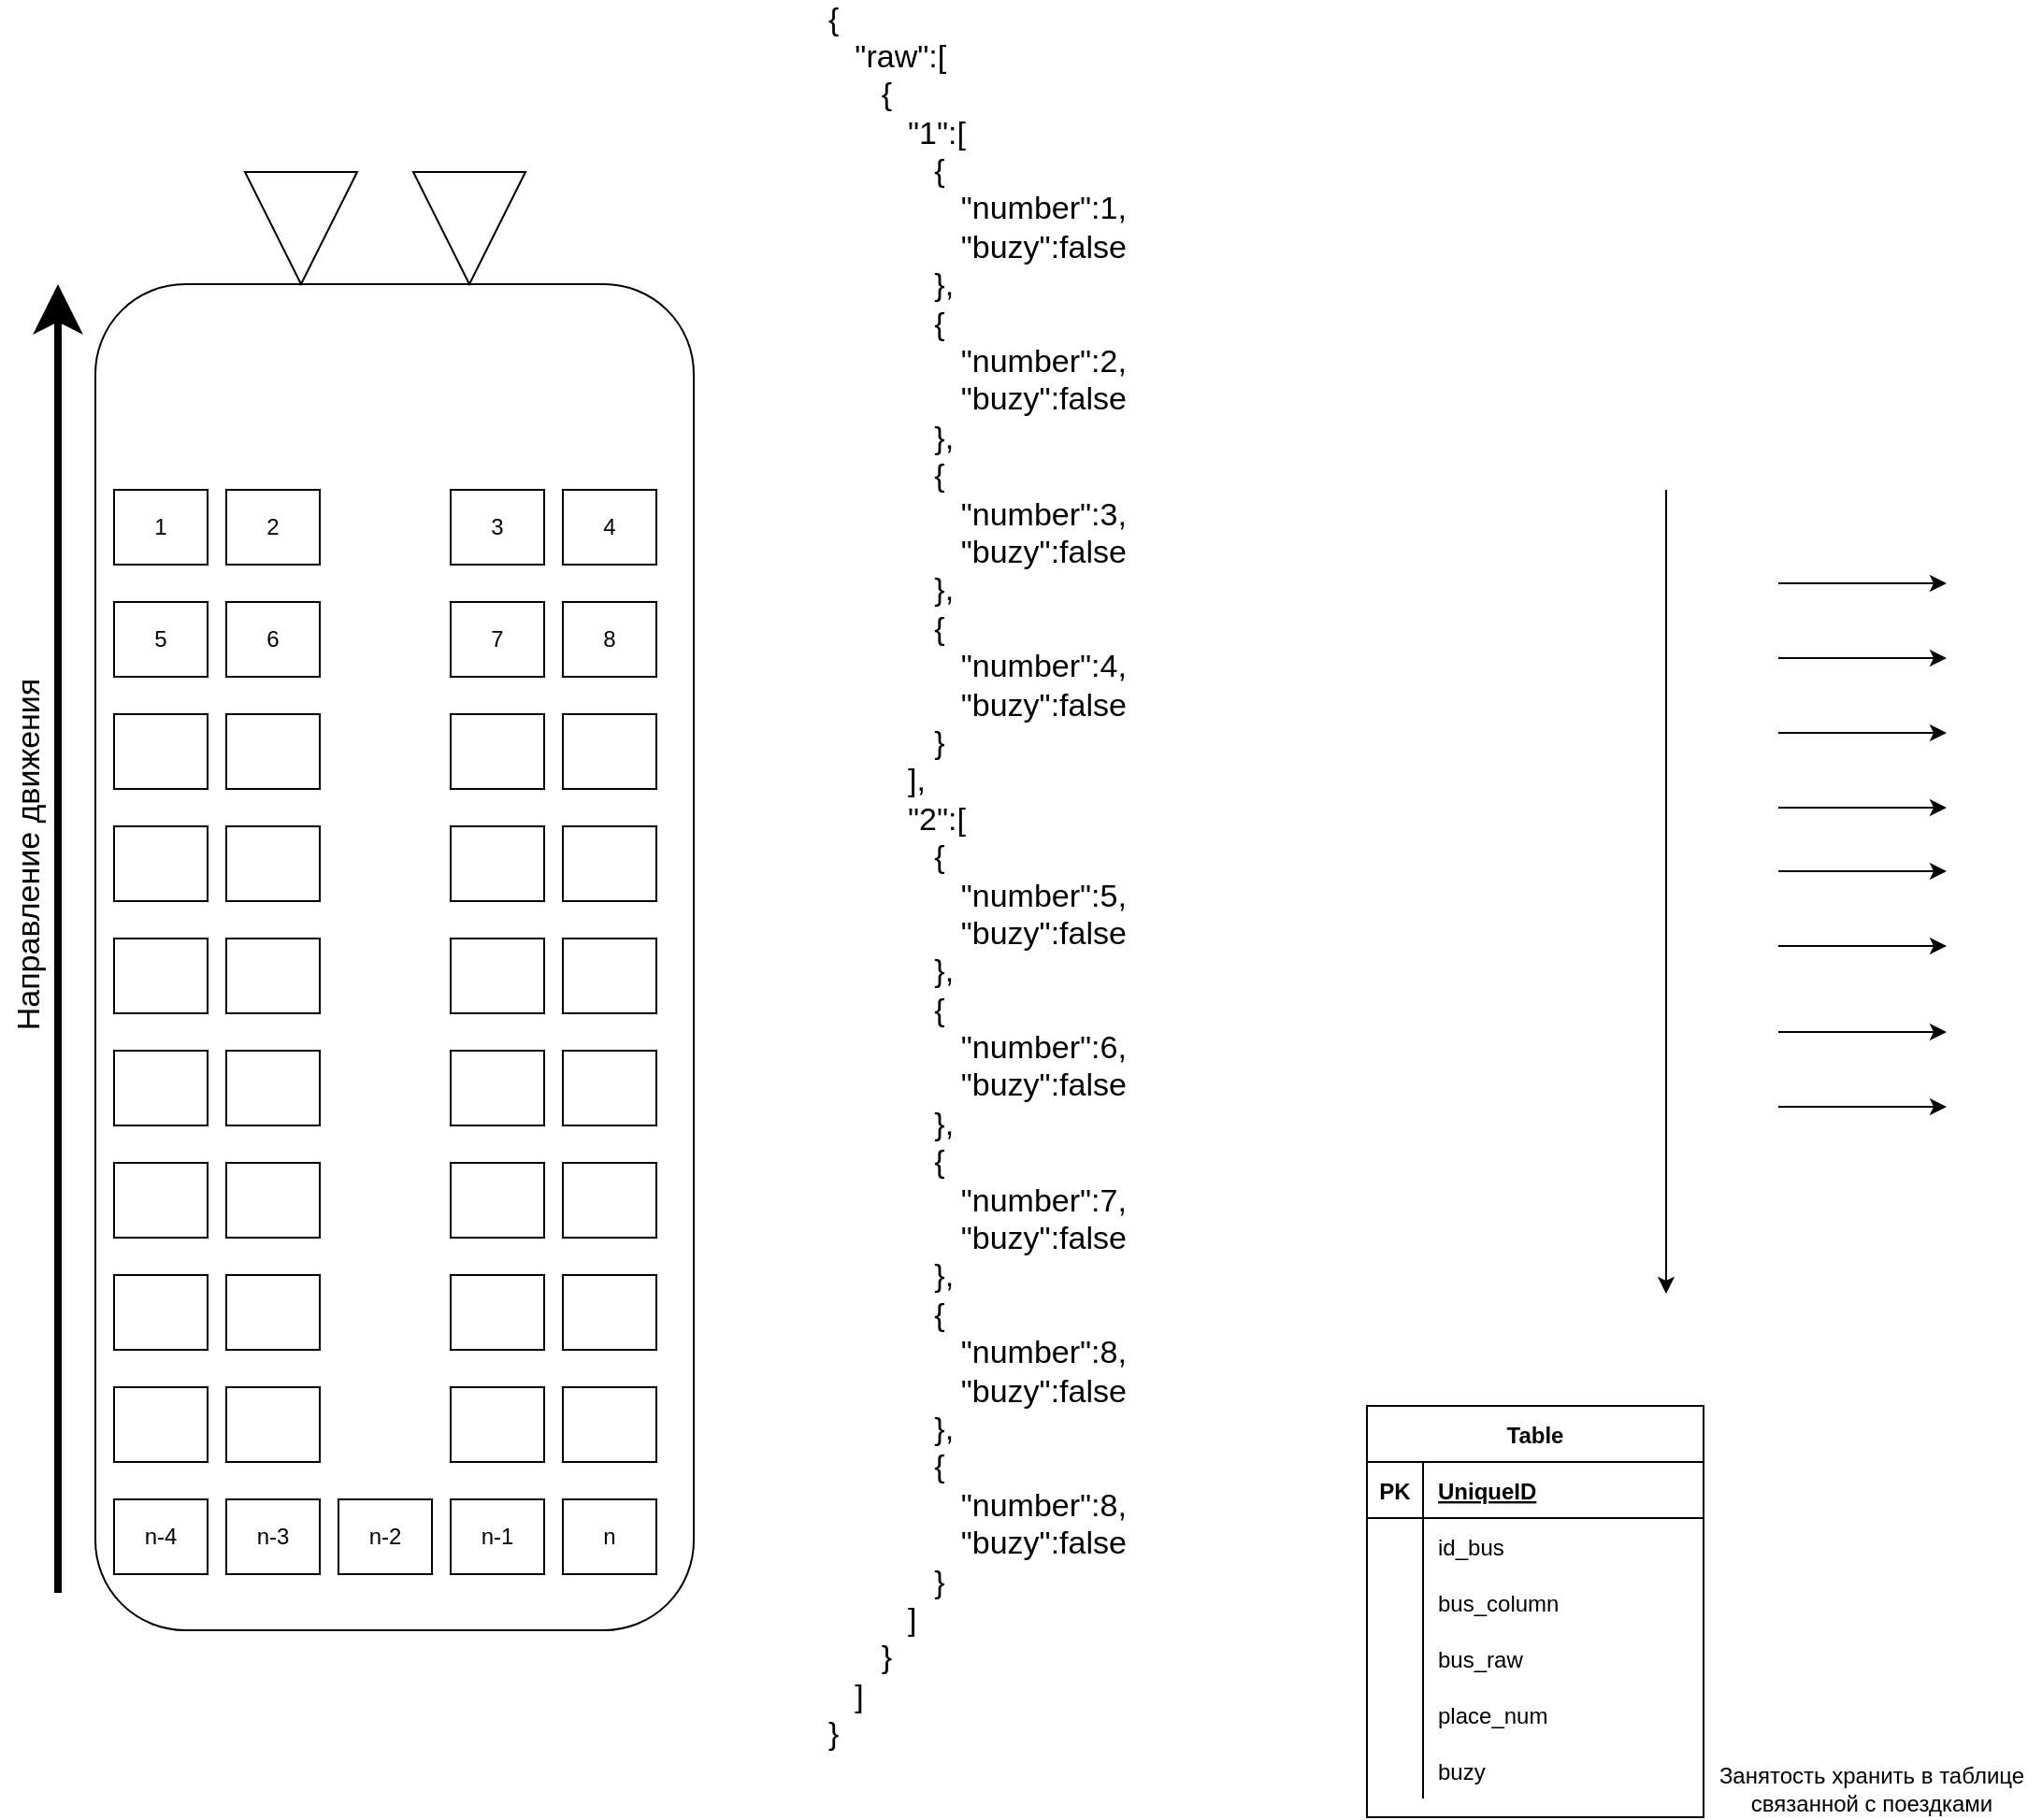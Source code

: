 <mxfile version="17.4.0" type="github">
  <diagram id="b3XC17gunavCgphueKgI" name="Page-1">
    <mxGraphModel dx="1422" dy="1589" grid="1" gridSize="10" guides="1" tooltips="1" connect="1" arrows="1" fold="1" page="1" pageScale="1" pageWidth="1169" pageHeight="827" math="0" shadow="0">
      <root>
        <mxCell id="0" />
        <mxCell id="1" parent="0" />
        <mxCell id="M9gebiJscFenburEuLng-1" value="" style="rounded=1;whiteSpace=wrap;html=1;" parent="1" vertex="1">
          <mxGeometry x="80" y="100" width="320" height="720" as="geometry" />
        </mxCell>
        <mxCell id="M9gebiJscFenburEuLng-2" value="1" style="rounded=0;whiteSpace=wrap;html=1;" parent="1" vertex="1">
          <mxGeometry x="90" y="210" width="50" height="40" as="geometry" />
        </mxCell>
        <mxCell id="M9gebiJscFenburEuLng-3" value="" style="triangle;whiteSpace=wrap;html=1;rotation=90;" parent="1" vertex="1">
          <mxGeometry x="160" y="40" width="60" height="60" as="geometry" />
        </mxCell>
        <mxCell id="M9gebiJscFenburEuLng-4" value="" style="triangle;whiteSpace=wrap;html=1;rotation=90;" parent="1" vertex="1">
          <mxGeometry x="250" y="40" width="60" height="60" as="geometry" />
        </mxCell>
        <mxCell id="M9gebiJscFenburEuLng-5" value="" style="endArrow=classic;html=1;rounded=0;endSize=14;strokeWidth=4;" parent="1" edge="1">
          <mxGeometry width="50" height="50" relative="1" as="geometry">
            <mxPoint x="60" y="800" as="sourcePoint" />
            <mxPoint x="60" y="100" as="targetPoint" />
          </mxGeometry>
        </mxCell>
        <mxCell id="M9gebiJscFenburEuLng-6" value="&lt;font style=&quot;font-size: 17px&quot;&gt;Направление движения&lt;/font&gt;" style="text;html=1;strokeColor=none;fillColor=none;align=center;verticalAlign=middle;whiteSpace=wrap;rounded=0;rotation=-90;" parent="1" vertex="1">
          <mxGeometry x="-110" y="390" width="310" height="30" as="geometry" />
        </mxCell>
        <mxCell id="M9gebiJscFenburEuLng-7" value="2" style="rounded=0;whiteSpace=wrap;html=1;" parent="1" vertex="1">
          <mxGeometry x="150" y="210" width="50" height="40" as="geometry" />
        </mxCell>
        <mxCell id="M9gebiJscFenburEuLng-8" value="5" style="rounded=0;whiteSpace=wrap;html=1;" parent="1" vertex="1">
          <mxGeometry x="90" y="270" width="50" height="40" as="geometry" />
        </mxCell>
        <mxCell id="M9gebiJscFenburEuLng-9" value="6" style="rounded=0;whiteSpace=wrap;html=1;" parent="1" vertex="1">
          <mxGeometry x="150" y="270" width="50" height="40" as="geometry" />
        </mxCell>
        <mxCell id="M9gebiJscFenburEuLng-10" value="" style="rounded=0;whiteSpace=wrap;html=1;" parent="1" vertex="1">
          <mxGeometry x="90" y="330" width="50" height="40" as="geometry" />
        </mxCell>
        <mxCell id="M9gebiJscFenburEuLng-11" value="" style="rounded=0;whiteSpace=wrap;html=1;" parent="1" vertex="1">
          <mxGeometry x="150" y="330" width="50" height="40" as="geometry" />
        </mxCell>
        <mxCell id="M9gebiJscFenburEuLng-12" value="" style="rounded=0;whiteSpace=wrap;html=1;" parent="1" vertex="1">
          <mxGeometry x="90" y="390" width="50" height="40" as="geometry" />
        </mxCell>
        <mxCell id="M9gebiJscFenburEuLng-13" value="" style="rounded=0;whiteSpace=wrap;html=1;" parent="1" vertex="1">
          <mxGeometry x="150" y="390" width="50" height="40" as="geometry" />
        </mxCell>
        <mxCell id="M9gebiJscFenburEuLng-14" value="" style="rounded=0;whiteSpace=wrap;html=1;" parent="1" vertex="1">
          <mxGeometry x="90" y="450" width="50" height="40" as="geometry" />
        </mxCell>
        <mxCell id="M9gebiJscFenburEuLng-15" value="" style="rounded=0;whiteSpace=wrap;html=1;" parent="1" vertex="1">
          <mxGeometry x="150" y="450" width="50" height="40" as="geometry" />
        </mxCell>
        <mxCell id="M9gebiJscFenburEuLng-16" value="" style="rounded=0;whiteSpace=wrap;html=1;" parent="1" vertex="1">
          <mxGeometry x="90" y="510" width="50" height="40" as="geometry" />
        </mxCell>
        <mxCell id="M9gebiJscFenburEuLng-17" value="" style="rounded=0;whiteSpace=wrap;html=1;" parent="1" vertex="1">
          <mxGeometry x="150" y="510" width="50" height="40" as="geometry" />
        </mxCell>
        <mxCell id="M9gebiJscFenburEuLng-18" value="" style="rounded=0;whiteSpace=wrap;html=1;" parent="1" vertex="1">
          <mxGeometry x="90" y="570" width="50" height="40" as="geometry" />
        </mxCell>
        <mxCell id="M9gebiJscFenburEuLng-19" value="" style="rounded=0;whiteSpace=wrap;html=1;" parent="1" vertex="1">
          <mxGeometry x="150" y="570" width="50" height="40" as="geometry" />
        </mxCell>
        <mxCell id="M9gebiJscFenburEuLng-20" value="" style="rounded=0;whiteSpace=wrap;html=1;" parent="1" vertex="1">
          <mxGeometry x="90" y="630" width="50" height="40" as="geometry" />
        </mxCell>
        <mxCell id="M9gebiJscFenburEuLng-21" value="" style="rounded=0;whiteSpace=wrap;html=1;" parent="1" vertex="1">
          <mxGeometry x="150" y="630" width="50" height="40" as="geometry" />
        </mxCell>
        <mxCell id="M9gebiJscFenburEuLng-22" value="3" style="rounded=0;whiteSpace=wrap;html=1;" parent="1" vertex="1">
          <mxGeometry x="270" y="210" width="50" height="40" as="geometry" />
        </mxCell>
        <mxCell id="M9gebiJscFenburEuLng-23" value="4" style="rounded=0;whiteSpace=wrap;html=1;" parent="1" vertex="1">
          <mxGeometry x="330" y="210" width="50" height="40" as="geometry" />
        </mxCell>
        <mxCell id="M9gebiJscFenburEuLng-24" value="7" style="rounded=0;whiteSpace=wrap;html=1;" parent="1" vertex="1">
          <mxGeometry x="270" y="270" width="50" height="40" as="geometry" />
        </mxCell>
        <mxCell id="M9gebiJscFenburEuLng-25" value="8" style="rounded=0;whiteSpace=wrap;html=1;" parent="1" vertex="1">
          <mxGeometry x="330" y="270" width="50" height="40" as="geometry" />
        </mxCell>
        <mxCell id="M9gebiJscFenburEuLng-26" value="" style="rounded=0;whiteSpace=wrap;html=1;" parent="1" vertex="1">
          <mxGeometry x="270" y="330" width="50" height="40" as="geometry" />
        </mxCell>
        <mxCell id="M9gebiJscFenburEuLng-27" value="" style="rounded=0;whiteSpace=wrap;html=1;" parent="1" vertex="1">
          <mxGeometry x="330" y="330" width="50" height="40" as="geometry" />
        </mxCell>
        <mxCell id="M9gebiJscFenburEuLng-28" value="" style="rounded=0;whiteSpace=wrap;html=1;" parent="1" vertex="1">
          <mxGeometry x="270" y="390" width="50" height="40" as="geometry" />
        </mxCell>
        <mxCell id="M9gebiJscFenburEuLng-29" value="" style="rounded=0;whiteSpace=wrap;html=1;" parent="1" vertex="1">
          <mxGeometry x="330" y="390" width="50" height="40" as="geometry" />
        </mxCell>
        <mxCell id="M9gebiJscFenburEuLng-30" value="" style="rounded=0;whiteSpace=wrap;html=1;" parent="1" vertex="1">
          <mxGeometry x="270" y="450" width="50" height="40" as="geometry" />
        </mxCell>
        <mxCell id="M9gebiJscFenburEuLng-31" value="" style="rounded=0;whiteSpace=wrap;html=1;" parent="1" vertex="1">
          <mxGeometry x="330" y="450" width="50" height="40" as="geometry" />
        </mxCell>
        <mxCell id="M9gebiJscFenburEuLng-32" value="" style="rounded=0;whiteSpace=wrap;html=1;" parent="1" vertex="1">
          <mxGeometry x="270" y="510" width="50" height="40" as="geometry" />
        </mxCell>
        <mxCell id="M9gebiJscFenburEuLng-33" value="" style="rounded=0;whiteSpace=wrap;html=1;" parent="1" vertex="1">
          <mxGeometry x="330" y="510" width="50" height="40" as="geometry" />
        </mxCell>
        <mxCell id="M9gebiJscFenburEuLng-34" value="" style="rounded=0;whiteSpace=wrap;html=1;" parent="1" vertex="1">
          <mxGeometry x="270" y="570" width="50" height="40" as="geometry" />
        </mxCell>
        <mxCell id="M9gebiJscFenburEuLng-35" value="" style="rounded=0;whiteSpace=wrap;html=1;" parent="1" vertex="1">
          <mxGeometry x="330" y="570" width="50" height="40" as="geometry" />
        </mxCell>
        <mxCell id="M9gebiJscFenburEuLng-36" value="" style="rounded=0;whiteSpace=wrap;html=1;" parent="1" vertex="1">
          <mxGeometry x="270" y="630" width="50" height="40" as="geometry" />
        </mxCell>
        <mxCell id="M9gebiJscFenburEuLng-37" value="" style="rounded=0;whiteSpace=wrap;html=1;" parent="1" vertex="1">
          <mxGeometry x="330" y="630" width="50" height="40" as="geometry" />
        </mxCell>
        <mxCell id="M9gebiJscFenburEuLng-38" value="" style="rounded=0;whiteSpace=wrap;html=1;" parent="1" vertex="1">
          <mxGeometry x="90" y="690" width="50" height="40" as="geometry" />
        </mxCell>
        <mxCell id="M9gebiJscFenburEuLng-39" value="" style="rounded=0;whiteSpace=wrap;html=1;" parent="1" vertex="1">
          <mxGeometry x="150" y="690" width="50" height="40" as="geometry" />
        </mxCell>
        <mxCell id="M9gebiJscFenburEuLng-40" value="" style="rounded=0;whiteSpace=wrap;html=1;" parent="1" vertex="1">
          <mxGeometry x="270" y="690" width="50" height="40" as="geometry" />
        </mxCell>
        <mxCell id="M9gebiJscFenburEuLng-41" value="" style="rounded=0;whiteSpace=wrap;html=1;" parent="1" vertex="1">
          <mxGeometry x="330" y="690" width="50" height="40" as="geometry" />
        </mxCell>
        <mxCell id="M9gebiJscFenburEuLng-42" value="n-4" style="rounded=0;whiteSpace=wrap;html=1;" parent="1" vertex="1">
          <mxGeometry x="90" y="750" width="50" height="40" as="geometry" />
        </mxCell>
        <mxCell id="M9gebiJscFenburEuLng-43" value="n-3" style="rounded=0;whiteSpace=wrap;html=1;" parent="1" vertex="1">
          <mxGeometry x="150" y="750" width="50" height="40" as="geometry" />
        </mxCell>
        <mxCell id="M9gebiJscFenburEuLng-44" value="n-1" style="rounded=0;whiteSpace=wrap;html=1;" parent="1" vertex="1">
          <mxGeometry x="270" y="750" width="50" height="40" as="geometry" />
        </mxCell>
        <mxCell id="M9gebiJscFenburEuLng-45" value="n" style="rounded=0;whiteSpace=wrap;html=1;" parent="1" vertex="1">
          <mxGeometry x="330" y="750" width="50" height="40" as="geometry" />
        </mxCell>
        <mxCell id="M9gebiJscFenburEuLng-46" value="n-2" style="rounded=0;whiteSpace=wrap;html=1;" parent="1" vertex="1">
          <mxGeometry x="210" y="750" width="50" height="40" as="geometry" />
        </mxCell>
        <mxCell id="M9gebiJscFenburEuLng-47" value="&lt;div&gt;{&lt;/div&gt;&lt;div&gt;&amp;nbsp; &amp;nbsp;&quot;raw&quot;:[&lt;/div&gt;&lt;div&gt;&amp;nbsp; &amp;nbsp; &amp;nbsp; {&lt;/div&gt;&lt;div&gt;&amp;nbsp; &amp;nbsp; &amp;nbsp; &amp;nbsp; &amp;nbsp;&quot;1&quot;:[&lt;/div&gt;&lt;div&gt;&amp;nbsp; &amp;nbsp; &amp;nbsp; &amp;nbsp; &amp;nbsp; &amp;nbsp; {&lt;/div&gt;&lt;div&gt;&amp;nbsp; &amp;nbsp; &amp;nbsp; &amp;nbsp; &amp;nbsp; &amp;nbsp; &amp;nbsp; &amp;nbsp;&quot;number&quot;:1,&lt;/div&gt;&lt;div&gt;&amp;nbsp; &amp;nbsp; &amp;nbsp; &amp;nbsp; &amp;nbsp; &amp;nbsp; &amp;nbsp; &amp;nbsp;&quot;buzy&quot;:false&lt;/div&gt;&lt;div&gt;&amp;nbsp; &amp;nbsp; &amp;nbsp; &amp;nbsp; &amp;nbsp; &amp;nbsp; },&lt;/div&gt;&lt;div&gt;&amp;nbsp; &amp;nbsp; &amp;nbsp; &amp;nbsp; &amp;nbsp; &amp;nbsp; {&lt;/div&gt;&lt;div&gt;&amp;nbsp; &amp;nbsp; &amp;nbsp; &amp;nbsp; &amp;nbsp; &amp;nbsp; &amp;nbsp; &amp;nbsp;&quot;number&quot;:2,&lt;/div&gt;&lt;div&gt;&amp;nbsp; &amp;nbsp; &amp;nbsp; &amp;nbsp; &amp;nbsp; &amp;nbsp; &amp;nbsp; &amp;nbsp;&quot;buzy&quot;:false&lt;/div&gt;&lt;div&gt;&amp;nbsp; &amp;nbsp; &amp;nbsp; &amp;nbsp; &amp;nbsp; &amp;nbsp; },&lt;/div&gt;&lt;div&gt;&amp;nbsp; &amp;nbsp; &amp;nbsp; &amp;nbsp; &amp;nbsp; &amp;nbsp; {&lt;/div&gt;&lt;div&gt;&amp;nbsp; &amp;nbsp; &amp;nbsp; &amp;nbsp; &amp;nbsp; &amp;nbsp; &amp;nbsp; &amp;nbsp;&quot;number&quot;:3,&lt;/div&gt;&lt;div&gt;&amp;nbsp; &amp;nbsp; &amp;nbsp; &amp;nbsp; &amp;nbsp; &amp;nbsp; &amp;nbsp; &amp;nbsp;&quot;buzy&quot;:false&lt;/div&gt;&lt;div&gt;&amp;nbsp; &amp;nbsp; &amp;nbsp; &amp;nbsp; &amp;nbsp; &amp;nbsp; },&lt;/div&gt;&lt;div&gt;&amp;nbsp; &amp;nbsp; &amp;nbsp; &amp;nbsp; &amp;nbsp; &amp;nbsp; {&lt;/div&gt;&lt;div&gt;&amp;nbsp; &amp;nbsp; &amp;nbsp; &amp;nbsp; &amp;nbsp; &amp;nbsp; &amp;nbsp; &amp;nbsp;&quot;number&quot;:4,&lt;/div&gt;&lt;div&gt;&amp;nbsp; &amp;nbsp; &amp;nbsp; &amp;nbsp; &amp;nbsp; &amp;nbsp; &amp;nbsp; &amp;nbsp;&quot;buzy&quot;:false&lt;/div&gt;&lt;div&gt;&amp;nbsp; &amp;nbsp; &amp;nbsp; &amp;nbsp; &amp;nbsp; &amp;nbsp; }&lt;/div&gt;&lt;div&gt;&amp;nbsp; &amp;nbsp; &amp;nbsp; &amp;nbsp; &amp;nbsp;],&lt;/div&gt;&lt;div&gt;&amp;nbsp; &amp;nbsp; &amp;nbsp; &amp;nbsp; &amp;nbsp;&quot;2&quot;:[&lt;/div&gt;&lt;div&gt;&amp;nbsp; &amp;nbsp; &amp;nbsp; &amp;nbsp; &amp;nbsp; &amp;nbsp; {&lt;/div&gt;&lt;div&gt;&amp;nbsp; &amp;nbsp; &amp;nbsp; &amp;nbsp; &amp;nbsp; &amp;nbsp; &amp;nbsp; &amp;nbsp;&quot;number&quot;:5,&lt;/div&gt;&lt;div&gt;&amp;nbsp; &amp;nbsp; &amp;nbsp; &amp;nbsp; &amp;nbsp; &amp;nbsp; &amp;nbsp; &amp;nbsp;&quot;buzy&quot;:false&lt;/div&gt;&lt;div&gt;&amp;nbsp; &amp;nbsp; &amp;nbsp; &amp;nbsp; &amp;nbsp; &amp;nbsp; },&lt;/div&gt;&lt;div&gt;&amp;nbsp; &amp;nbsp; &amp;nbsp; &amp;nbsp; &amp;nbsp; &amp;nbsp; {&lt;/div&gt;&lt;div&gt;&amp;nbsp; &amp;nbsp; &amp;nbsp; &amp;nbsp; &amp;nbsp; &amp;nbsp; &amp;nbsp; &amp;nbsp;&quot;number&quot;:6,&lt;/div&gt;&lt;div&gt;&amp;nbsp; &amp;nbsp; &amp;nbsp; &amp;nbsp; &amp;nbsp; &amp;nbsp; &amp;nbsp; &amp;nbsp;&quot;buzy&quot;:false&lt;/div&gt;&lt;div&gt;&amp;nbsp; &amp;nbsp; &amp;nbsp; &amp;nbsp; &amp;nbsp; &amp;nbsp; },&lt;/div&gt;&lt;div&gt;&amp;nbsp; &amp;nbsp; &amp;nbsp; &amp;nbsp; &amp;nbsp; &amp;nbsp; {&lt;/div&gt;&lt;div&gt;&amp;nbsp; &amp;nbsp; &amp;nbsp; &amp;nbsp; &amp;nbsp; &amp;nbsp; &amp;nbsp; &amp;nbsp;&quot;number&quot;:7,&lt;/div&gt;&lt;div&gt;&amp;nbsp; &amp;nbsp; &amp;nbsp; &amp;nbsp; &amp;nbsp; &amp;nbsp; &amp;nbsp; &amp;nbsp;&quot;buzy&quot;:false&lt;/div&gt;&lt;div&gt;&amp;nbsp; &amp;nbsp; &amp;nbsp; &amp;nbsp; &amp;nbsp; &amp;nbsp; },&lt;/div&gt;&lt;div&gt;&amp;nbsp; &amp;nbsp; &amp;nbsp; &amp;nbsp; &amp;nbsp; &amp;nbsp; {&lt;/div&gt;&lt;div&gt;&amp;nbsp; &amp;nbsp; &amp;nbsp; &amp;nbsp; &amp;nbsp; &amp;nbsp; &amp;nbsp; &amp;nbsp;&quot;number&quot;:8,&lt;/div&gt;&lt;div&gt;&amp;nbsp; &amp;nbsp; &amp;nbsp; &amp;nbsp; &amp;nbsp; &amp;nbsp; &amp;nbsp; &amp;nbsp;&quot;buzy&quot;:false&lt;/div&gt;&lt;div&gt;&amp;nbsp; &amp;nbsp; &amp;nbsp; &amp;nbsp; &amp;nbsp; &amp;nbsp; },&lt;/div&gt;&lt;div&gt;&amp;nbsp; &amp;nbsp; &amp;nbsp; &amp;nbsp; &amp;nbsp; &amp;nbsp; {&lt;/div&gt;&lt;div&gt;&amp;nbsp; &amp;nbsp; &amp;nbsp; &amp;nbsp; &amp;nbsp; &amp;nbsp; &amp;nbsp; &amp;nbsp;&quot;number&quot;:8,&lt;/div&gt;&lt;div&gt;&amp;nbsp; &amp;nbsp; &amp;nbsp; &amp;nbsp; &amp;nbsp; &amp;nbsp; &amp;nbsp; &amp;nbsp;&quot;buzy&quot;:false&lt;/div&gt;&lt;div&gt;&amp;nbsp; &amp;nbsp; &amp;nbsp; &amp;nbsp; &amp;nbsp; &amp;nbsp; }&lt;/div&gt;&lt;div&gt;&amp;nbsp; &amp;nbsp; &amp;nbsp; &amp;nbsp; &amp;nbsp;]&lt;/div&gt;&lt;div&gt;&amp;nbsp; &amp;nbsp; &amp;nbsp; }&lt;/div&gt;&lt;div&gt;&amp;nbsp; &amp;nbsp;]&lt;/div&gt;&lt;div&gt;}&lt;/div&gt;" style="text;html=1;strokeColor=none;fillColor=none;align=left;verticalAlign=middle;whiteSpace=wrap;rounded=0;fontSize=17;" parent="1" vertex="1">
          <mxGeometry x="470" y="7" width="180" height="820" as="geometry" />
        </mxCell>
        <mxCell id="0ix4LC4v-J1pt3PX7oSY-1" value="" style="endArrow=classic;html=1;rounded=0;" edge="1" parent="1">
          <mxGeometry width="50" height="50" relative="1" as="geometry">
            <mxPoint x="920" y="210" as="sourcePoint" />
            <mxPoint x="920" y="640" as="targetPoint" />
          </mxGeometry>
        </mxCell>
        <mxCell id="0ix4LC4v-J1pt3PX7oSY-2" value="" style="endArrow=classic;html=1;rounded=0;" edge="1" parent="1">
          <mxGeometry width="50" height="50" relative="1" as="geometry">
            <mxPoint x="980" y="260" as="sourcePoint" />
            <mxPoint x="1070" y="260" as="targetPoint" />
          </mxGeometry>
        </mxCell>
        <mxCell id="0ix4LC4v-J1pt3PX7oSY-3" value="" style="endArrow=classic;html=1;rounded=0;" edge="1" parent="1">
          <mxGeometry width="50" height="50" relative="1" as="geometry">
            <mxPoint x="980" y="300" as="sourcePoint" />
            <mxPoint x="1070" y="300" as="targetPoint" />
          </mxGeometry>
        </mxCell>
        <mxCell id="0ix4LC4v-J1pt3PX7oSY-4" value="" style="endArrow=classic;html=1;rounded=0;" edge="1" parent="1">
          <mxGeometry width="50" height="50" relative="1" as="geometry">
            <mxPoint x="980" y="340" as="sourcePoint" />
            <mxPoint x="1070" y="340" as="targetPoint" />
          </mxGeometry>
        </mxCell>
        <mxCell id="0ix4LC4v-J1pt3PX7oSY-5" value="" style="endArrow=classic;html=1;rounded=0;" edge="1" parent="1">
          <mxGeometry width="50" height="50" relative="1" as="geometry">
            <mxPoint x="980" y="380" as="sourcePoint" />
            <mxPoint x="1070" y="380" as="targetPoint" />
          </mxGeometry>
        </mxCell>
        <mxCell id="0ix4LC4v-J1pt3PX7oSY-6" value="" style="endArrow=classic;html=1;rounded=0;" edge="1" parent="1">
          <mxGeometry width="50" height="50" relative="1" as="geometry">
            <mxPoint x="980" y="414" as="sourcePoint" />
            <mxPoint x="1070" y="414" as="targetPoint" />
          </mxGeometry>
        </mxCell>
        <mxCell id="0ix4LC4v-J1pt3PX7oSY-7" value="" style="endArrow=classic;html=1;rounded=0;" edge="1" parent="1">
          <mxGeometry width="50" height="50" relative="1" as="geometry">
            <mxPoint x="980" y="454" as="sourcePoint" />
            <mxPoint x="1070" y="454" as="targetPoint" />
          </mxGeometry>
        </mxCell>
        <mxCell id="0ix4LC4v-J1pt3PX7oSY-8" value="" style="endArrow=classic;html=1;rounded=0;" edge="1" parent="1">
          <mxGeometry width="50" height="50" relative="1" as="geometry">
            <mxPoint x="980" y="500" as="sourcePoint" />
            <mxPoint x="1070" y="500" as="targetPoint" />
          </mxGeometry>
        </mxCell>
        <mxCell id="0ix4LC4v-J1pt3PX7oSY-9" value="" style="endArrow=classic;html=1;rounded=0;" edge="1" parent="1">
          <mxGeometry width="50" height="50" relative="1" as="geometry">
            <mxPoint x="980" y="540" as="sourcePoint" />
            <mxPoint x="1070" y="540" as="targetPoint" />
          </mxGeometry>
        </mxCell>
        <mxCell id="0ix4LC4v-J1pt3PX7oSY-10" value="Table" style="shape=table;startSize=30;container=1;collapsible=1;childLayout=tableLayout;fixedRows=1;rowLines=0;fontStyle=1;align=center;resizeLast=1;" vertex="1" parent="1">
          <mxGeometry x="760" y="700" width="180" height="220" as="geometry" />
        </mxCell>
        <mxCell id="0ix4LC4v-J1pt3PX7oSY-11" value="" style="shape=tableRow;horizontal=0;startSize=0;swimlaneHead=0;swimlaneBody=0;fillColor=none;collapsible=0;dropTarget=0;points=[[0,0.5],[1,0.5]];portConstraint=eastwest;top=0;left=0;right=0;bottom=1;" vertex="1" parent="0ix4LC4v-J1pt3PX7oSY-10">
          <mxGeometry y="30" width="180" height="30" as="geometry" />
        </mxCell>
        <mxCell id="0ix4LC4v-J1pt3PX7oSY-12" value="PK" style="shape=partialRectangle;connectable=0;fillColor=none;top=0;left=0;bottom=0;right=0;fontStyle=1;overflow=hidden;" vertex="1" parent="0ix4LC4v-J1pt3PX7oSY-11">
          <mxGeometry width="30" height="30" as="geometry">
            <mxRectangle width="30" height="30" as="alternateBounds" />
          </mxGeometry>
        </mxCell>
        <mxCell id="0ix4LC4v-J1pt3PX7oSY-13" value="UniqueID" style="shape=partialRectangle;connectable=0;fillColor=none;top=0;left=0;bottom=0;right=0;align=left;spacingLeft=6;fontStyle=5;overflow=hidden;" vertex="1" parent="0ix4LC4v-J1pt3PX7oSY-11">
          <mxGeometry x="30" width="150" height="30" as="geometry">
            <mxRectangle width="150" height="30" as="alternateBounds" />
          </mxGeometry>
        </mxCell>
        <mxCell id="0ix4LC4v-J1pt3PX7oSY-14" value="" style="shape=tableRow;horizontal=0;startSize=0;swimlaneHead=0;swimlaneBody=0;fillColor=none;collapsible=0;dropTarget=0;points=[[0,0.5],[1,0.5]];portConstraint=eastwest;top=0;left=0;right=0;bottom=0;" vertex="1" parent="0ix4LC4v-J1pt3PX7oSY-10">
          <mxGeometry y="60" width="180" height="30" as="geometry" />
        </mxCell>
        <mxCell id="0ix4LC4v-J1pt3PX7oSY-15" value="" style="shape=partialRectangle;connectable=0;fillColor=none;top=0;left=0;bottom=0;right=0;editable=1;overflow=hidden;" vertex="1" parent="0ix4LC4v-J1pt3PX7oSY-14">
          <mxGeometry width="30" height="30" as="geometry">
            <mxRectangle width="30" height="30" as="alternateBounds" />
          </mxGeometry>
        </mxCell>
        <mxCell id="0ix4LC4v-J1pt3PX7oSY-16" value="id_bus" style="shape=partialRectangle;connectable=0;fillColor=none;top=0;left=0;bottom=0;right=0;align=left;spacingLeft=6;overflow=hidden;" vertex="1" parent="0ix4LC4v-J1pt3PX7oSY-14">
          <mxGeometry x="30" width="150" height="30" as="geometry">
            <mxRectangle width="150" height="30" as="alternateBounds" />
          </mxGeometry>
        </mxCell>
        <mxCell id="0ix4LC4v-J1pt3PX7oSY-17" value="" style="shape=tableRow;horizontal=0;startSize=0;swimlaneHead=0;swimlaneBody=0;fillColor=none;collapsible=0;dropTarget=0;points=[[0,0.5],[1,0.5]];portConstraint=eastwest;top=0;left=0;right=0;bottom=0;" vertex="1" parent="0ix4LC4v-J1pt3PX7oSY-10">
          <mxGeometry y="90" width="180" height="30" as="geometry" />
        </mxCell>
        <mxCell id="0ix4LC4v-J1pt3PX7oSY-18" value="" style="shape=partialRectangle;connectable=0;fillColor=none;top=0;left=0;bottom=0;right=0;editable=1;overflow=hidden;" vertex="1" parent="0ix4LC4v-J1pt3PX7oSY-17">
          <mxGeometry width="30" height="30" as="geometry">
            <mxRectangle width="30" height="30" as="alternateBounds" />
          </mxGeometry>
        </mxCell>
        <mxCell id="0ix4LC4v-J1pt3PX7oSY-19" value="bus_column" style="shape=partialRectangle;connectable=0;fillColor=none;top=0;left=0;bottom=0;right=0;align=left;spacingLeft=6;overflow=hidden;" vertex="1" parent="0ix4LC4v-J1pt3PX7oSY-17">
          <mxGeometry x="30" width="150" height="30" as="geometry">
            <mxRectangle width="150" height="30" as="alternateBounds" />
          </mxGeometry>
        </mxCell>
        <mxCell id="0ix4LC4v-J1pt3PX7oSY-20" value="" style="shape=tableRow;horizontal=0;startSize=0;swimlaneHead=0;swimlaneBody=0;fillColor=none;collapsible=0;dropTarget=0;points=[[0,0.5],[1,0.5]];portConstraint=eastwest;top=0;left=0;right=0;bottom=0;" vertex="1" parent="0ix4LC4v-J1pt3PX7oSY-10">
          <mxGeometry y="120" width="180" height="30" as="geometry" />
        </mxCell>
        <mxCell id="0ix4LC4v-J1pt3PX7oSY-21" value="" style="shape=partialRectangle;connectable=0;fillColor=none;top=0;left=0;bottom=0;right=0;editable=1;overflow=hidden;" vertex="1" parent="0ix4LC4v-J1pt3PX7oSY-20">
          <mxGeometry width="30" height="30" as="geometry">
            <mxRectangle width="30" height="30" as="alternateBounds" />
          </mxGeometry>
        </mxCell>
        <mxCell id="0ix4LC4v-J1pt3PX7oSY-22" value="bus_raw" style="shape=partialRectangle;connectable=0;fillColor=none;top=0;left=0;bottom=0;right=0;align=left;spacingLeft=6;overflow=hidden;" vertex="1" parent="0ix4LC4v-J1pt3PX7oSY-20">
          <mxGeometry x="30" width="150" height="30" as="geometry">
            <mxRectangle width="150" height="30" as="alternateBounds" />
          </mxGeometry>
        </mxCell>
        <mxCell id="0ix4LC4v-J1pt3PX7oSY-23" value="" style="shape=tableRow;horizontal=0;startSize=0;swimlaneHead=0;swimlaneBody=0;fillColor=none;collapsible=0;dropTarget=0;points=[[0,0.5],[1,0.5]];portConstraint=eastwest;top=0;left=0;right=0;bottom=0;" vertex="1" parent="0ix4LC4v-J1pt3PX7oSY-10">
          <mxGeometry y="150" width="180" height="30" as="geometry" />
        </mxCell>
        <mxCell id="0ix4LC4v-J1pt3PX7oSY-24" value="" style="shape=partialRectangle;connectable=0;fillColor=none;top=0;left=0;bottom=0;right=0;editable=1;overflow=hidden;" vertex="1" parent="0ix4LC4v-J1pt3PX7oSY-23">
          <mxGeometry width="30" height="30" as="geometry">
            <mxRectangle width="30" height="30" as="alternateBounds" />
          </mxGeometry>
        </mxCell>
        <mxCell id="0ix4LC4v-J1pt3PX7oSY-25" value="place_num" style="shape=partialRectangle;connectable=0;fillColor=none;top=0;left=0;bottom=0;right=0;align=left;spacingLeft=6;overflow=hidden;" vertex="1" parent="0ix4LC4v-J1pt3PX7oSY-23">
          <mxGeometry x="30" width="150" height="30" as="geometry">
            <mxRectangle width="150" height="30" as="alternateBounds" />
          </mxGeometry>
        </mxCell>
        <mxCell id="0ix4LC4v-J1pt3PX7oSY-26" value="" style="shape=tableRow;horizontal=0;startSize=0;swimlaneHead=0;swimlaneBody=0;fillColor=none;collapsible=0;dropTarget=0;points=[[0,0.5],[1,0.5]];portConstraint=eastwest;top=0;left=0;right=0;bottom=0;" vertex="1" parent="0ix4LC4v-J1pt3PX7oSY-10">
          <mxGeometry y="180" width="180" height="30" as="geometry" />
        </mxCell>
        <mxCell id="0ix4LC4v-J1pt3PX7oSY-27" value="" style="shape=partialRectangle;connectable=0;fillColor=none;top=0;left=0;bottom=0;right=0;editable=1;overflow=hidden;" vertex="1" parent="0ix4LC4v-J1pt3PX7oSY-26">
          <mxGeometry width="30" height="30" as="geometry">
            <mxRectangle width="30" height="30" as="alternateBounds" />
          </mxGeometry>
        </mxCell>
        <mxCell id="0ix4LC4v-J1pt3PX7oSY-28" value="buzy" style="shape=partialRectangle;connectable=0;fillColor=none;top=0;left=0;bottom=0;right=0;align=left;spacingLeft=6;overflow=hidden;" vertex="1" parent="0ix4LC4v-J1pt3PX7oSY-26">
          <mxGeometry x="30" width="150" height="30" as="geometry">
            <mxRectangle width="150" height="30" as="alternateBounds" />
          </mxGeometry>
        </mxCell>
        <mxCell id="0ix4LC4v-J1pt3PX7oSY-29" value="Занятость хранить в таблице связанной с поездками" style="text;html=1;strokeColor=none;fillColor=none;align=center;verticalAlign=middle;whiteSpace=wrap;rounded=0;" vertex="1" parent="1">
          <mxGeometry x="940" y="890" width="180" height="30" as="geometry" />
        </mxCell>
      </root>
    </mxGraphModel>
  </diagram>
</mxfile>
